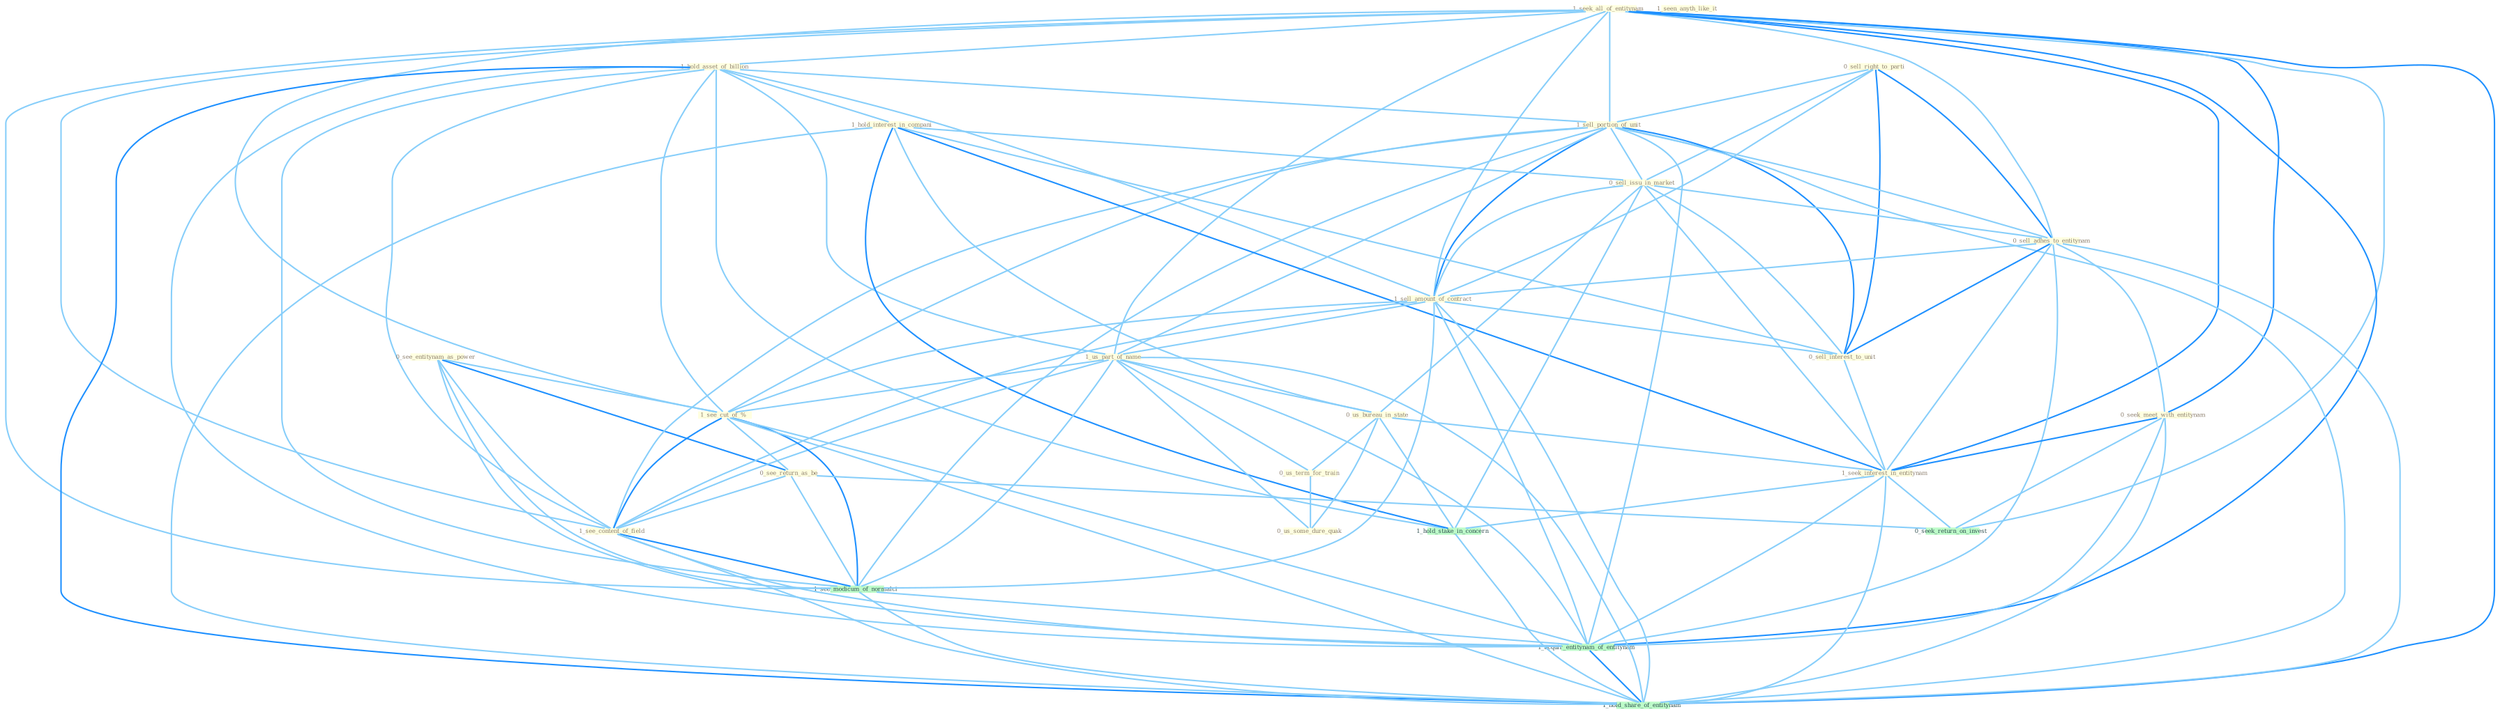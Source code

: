 Graph G{ 
    node
    [shape=polygon,style=filled,width=.5,height=.06,color="#BDFCC9",fixedsize=true,fontsize=4,
    fontcolor="#2f4f4f"];
    {node
    [color="#ffffe0", fontcolor="#8b7d6b"] "0_sell_right_to_parti " "1_seek_all_of_entitynam " "1_hold_asset_of_billion " "0_see_entitynam_as_power " "1_sell_portion_of_unit " "1_hold_interest_in_compani " "0_sell_issu_in_market " "0_sell_adhes_to_entitynam " "1_seen_anyth_like_it " "1_sell_amount_of_contract " "1_us_part_of_name " "1_see_cut_of_% " "0_sell_interest_to_unit " "0_us_bureau_in_state " "0_us_term_for_train " "0_seek_meet_with_entitynam " "0_see_return_as_be " "1_see_content_of_field " "0_us_some_dure_quak " "1_seek_interest_in_entitynam "}
{node [color="#fff0f5", fontcolor="#b22222"]}
edge [color="#B0E2FF"];

	"0_sell_right_to_parti " -- "1_sell_portion_of_unit " [w="1", color="#87cefa" ];
	"0_sell_right_to_parti " -- "0_sell_issu_in_market " [w="1", color="#87cefa" ];
	"0_sell_right_to_parti " -- "0_sell_adhes_to_entitynam " [w="2", color="#1e90ff" , len=0.8];
	"0_sell_right_to_parti " -- "1_sell_amount_of_contract " [w="1", color="#87cefa" ];
	"0_sell_right_to_parti " -- "0_sell_interest_to_unit " [w="2", color="#1e90ff" , len=0.8];
	"1_seek_all_of_entitynam " -- "1_hold_asset_of_billion " [w="1", color="#87cefa" ];
	"1_seek_all_of_entitynam " -- "1_sell_portion_of_unit " [w="1", color="#87cefa" ];
	"1_seek_all_of_entitynam " -- "0_sell_adhes_to_entitynam " [w="1", color="#87cefa" ];
	"1_seek_all_of_entitynam " -- "1_sell_amount_of_contract " [w="1", color="#87cefa" ];
	"1_seek_all_of_entitynam " -- "1_us_part_of_name " [w="1", color="#87cefa" ];
	"1_seek_all_of_entitynam " -- "1_see_cut_of_% " [w="1", color="#87cefa" ];
	"1_seek_all_of_entitynam " -- "0_seek_meet_with_entitynam " [w="2", color="#1e90ff" , len=0.8];
	"1_seek_all_of_entitynam " -- "1_see_content_of_field " [w="1", color="#87cefa" ];
	"1_seek_all_of_entitynam " -- "1_seek_interest_in_entitynam " [w="2", color="#1e90ff" , len=0.8];
	"1_seek_all_of_entitynam " -- "0_seek_return_on_invest " [w="1", color="#87cefa" ];
	"1_seek_all_of_entitynam " -- "1_see_modicum_of_normalci " [w="1", color="#87cefa" ];
	"1_seek_all_of_entitynam " -- "1_acquir_entitynam_of_entitynam " [w="2", color="#1e90ff" , len=0.8];
	"1_seek_all_of_entitynam " -- "1_hold_share_of_entitynam " [w="2", color="#1e90ff" , len=0.8];
	"1_hold_asset_of_billion " -- "1_sell_portion_of_unit " [w="1", color="#87cefa" ];
	"1_hold_asset_of_billion " -- "1_hold_interest_in_compani " [w="1", color="#87cefa" ];
	"1_hold_asset_of_billion " -- "1_sell_amount_of_contract " [w="1", color="#87cefa" ];
	"1_hold_asset_of_billion " -- "1_us_part_of_name " [w="1", color="#87cefa" ];
	"1_hold_asset_of_billion " -- "1_see_cut_of_% " [w="1", color="#87cefa" ];
	"1_hold_asset_of_billion " -- "1_see_content_of_field " [w="1", color="#87cefa" ];
	"1_hold_asset_of_billion " -- "1_hold_stake_in_concern " [w="1", color="#87cefa" ];
	"1_hold_asset_of_billion " -- "1_see_modicum_of_normalci " [w="1", color="#87cefa" ];
	"1_hold_asset_of_billion " -- "1_acquir_entitynam_of_entitynam " [w="1", color="#87cefa" ];
	"1_hold_asset_of_billion " -- "1_hold_share_of_entitynam " [w="2", color="#1e90ff" , len=0.8];
	"0_see_entitynam_as_power " -- "1_see_cut_of_% " [w="1", color="#87cefa" ];
	"0_see_entitynam_as_power " -- "0_see_return_as_be " [w="2", color="#1e90ff" , len=0.8];
	"0_see_entitynam_as_power " -- "1_see_content_of_field " [w="1", color="#87cefa" ];
	"0_see_entitynam_as_power " -- "1_see_modicum_of_normalci " [w="1", color="#87cefa" ];
	"0_see_entitynam_as_power " -- "1_acquir_entitynam_of_entitynam " [w="1", color="#87cefa" ];
	"1_sell_portion_of_unit " -- "0_sell_issu_in_market " [w="1", color="#87cefa" ];
	"1_sell_portion_of_unit " -- "0_sell_adhes_to_entitynam " [w="1", color="#87cefa" ];
	"1_sell_portion_of_unit " -- "1_sell_amount_of_contract " [w="2", color="#1e90ff" , len=0.8];
	"1_sell_portion_of_unit " -- "1_us_part_of_name " [w="1", color="#87cefa" ];
	"1_sell_portion_of_unit " -- "1_see_cut_of_% " [w="1", color="#87cefa" ];
	"1_sell_portion_of_unit " -- "0_sell_interest_to_unit " [w="2", color="#1e90ff" , len=0.8];
	"1_sell_portion_of_unit " -- "1_see_content_of_field " [w="1", color="#87cefa" ];
	"1_sell_portion_of_unit " -- "1_see_modicum_of_normalci " [w="1", color="#87cefa" ];
	"1_sell_portion_of_unit " -- "1_acquir_entitynam_of_entitynam " [w="1", color="#87cefa" ];
	"1_sell_portion_of_unit " -- "1_hold_share_of_entitynam " [w="1", color="#87cefa" ];
	"1_hold_interest_in_compani " -- "0_sell_issu_in_market " [w="1", color="#87cefa" ];
	"1_hold_interest_in_compani " -- "0_sell_interest_to_unit " [w="1", color="#87cefa" ];
	"1_hold_interest_in_compani " -- "0_us_bureau_in_state " [w="1", color="#87cefa" ];
	"1_hold_interest_in_compani " -- "1_seek_interest_in_entitynam " [w="2", color="#1e90ff" , len=0.8];
	"1_hold_interest_in_compani " -- "1_hold_stake_in_concern " [w="2", color="#1e90ff" , len=0.8];
	"1_hold_interest_in_compani " -- "1_hold_share_of_entitynam " [w="1", color="#87cefa" ];
	"0_sell_issu_in_market " -- "0_sell_adhes_to_entitynam " [w="1", color="#87cefa" ];
	"0_sell_issu_in_market " -- "1_sell_amount_of_contract " [w="1", color="#87cefa" ];
	"0_sell_issu_in_market " -- "0_sell_interest_to_unit " [w="1", color="#87cefa" ];
	"0_sell_issu_in_market " -- "0_us_bureau_in_state " [w="1", color="#87cefa" ];
	"0_sell_issu_in_market " -- "1_seek_interest_in_entitynam " [w="1", color="#87cefa" ];
	"0_sell_issu_in_market " -- "1_hold_stake_in_concern " [w="1", color="#87cefa" ];
	"0_sell_adhes_to_entitynam " -- "1_sell_amount_of_contract " [w="1", color="#87cefa" ];
	"0_sell_adhes_to_entitynam " -- "0_sell_interest_to_unit " [w="2", color="#1e90ff" , len=0.8];
	"0_sell_adhes_to_entitynam " -- "0_seek_meet_with_entitynam " [w="1", color="#87cefa" ];
	"0_sell_adhes_to_entitynam " -- "1_seek_interest_in_entitynam " [w="1", color="#87cefa" ];
	"0_sell_adhes_to_entitynam " -- "1_acquir_entitynam_of_entitynam " [w="1", color="#87cefa" ];
	"0_sell_adhes_to_entitynam " -- "1_hold_share_of_entitynam " [w="1", color="#87cefa" ];
	"1_sell_amount_of_contract " -- "1_us_part_of_name " [w="1", color="#87cefa" ];
	"1_sell_amount_of_contract " -- "1_see_cut_of_% " [w="1", color="#87cefa" ];
	"1_sell_amount_of_contract " -- "0_sell_interest_to_unit " [w="1", color="#87cefa" ];
	"1_sell_amount_of_contract " -- "1_see_content_of_field " [w="1", color="#87cefa" ];
	"1_sell_amount_of_contract " -- "1_see_modicum_of_normalci " [w="1", color="#87cefa" ];
	"1_sell_amount_of_contract " -- "1_acquir_entitynam_of_entitynam " [w="1", color="#87cefa" ];
	"1_sell_amount_of_contract " -- "1_hold_share_of_entitynam " [w="1", color="#87cefa" ];
	"1_us_part_of_name " -- "1_see_cut_of_% " [w="1", color="#87cefa" ];
	"1_us_part_of_name " -- "0_us_bureau_in_state " [w="1", color="#87cefa" ];
	"1_us_part_of_name " -- "0_us_term_for_train " [w="1", color="#87cefa" ];
	"1_us_part_of_name " -- "1_see_content_of_field " [w="1", color="#87cefa" ];
	"1_us_part_of_name " -- "0_us_some_dure_quak " [w="1", color="#87cefa" ];
	"1_us_part_of_name " -- "1_see_modicum_of_normalci " [w="1", color="#87cefa" ];
	"1_us_part_of_name " -- "1_acquir_entitynam_of_entitynam " [w="1", color="#87cefa" ];
	"1_us_part_of_name " -- "1_hold_share_of_entitynam " [w="1", color="#87cefa" ];
	"1_see_cut_of_% " -- "0_see_return_as_be " [w="1", color="#87cefa" ];
	"1_see_cut_of_% " -- "1_see_content_of_field " [w="2", color="#1e90ff" , len=0.8];
	"1_see_cut_of_% " -- "1_see_modicum_of_normalci " [w="2", color="#1e90ff" , len=0.8];
	"1_see_cut_of_% " -- "1_acquir_entitynam_of_entitynam " [w="1", color="#87cefa" ];
	"1_see_cut_of_% " -- "1_hold_share_of_entitynam " [w="1", color="#87cefa" ];
	"0_sell_interest_to_unit " -- "1_seek_interest_in_entitynam " [w="1", color="#87cefa" ];
	"0_us_bureau_in_state " -- "0_us_term_for_train " [w="1", color="#87cefa" ];
	"0_us_bureau_in_state " -- "0_us_some_dure_quak " [w="1", color="#87cefa" ];
	"0_us_bureau_in_state " -- "1_seek_interest_in_entitynam " [w="1", color="#87cefa" ];
	"0_us_bureau_in_state " -- "1_hold_stake_in_concern " [w="1", color="#87cefa" ];
	"0_us_term_for_train " -- "0_us_some_dure_quak " [w="1", color="#87cefa" ];
	"0_seek_meet_with_entitynam " -- "1_seek_interest_in_entitynam " [w="2", color="#1e90ff" , len=0.8];
	"0_seek_meet_with_entitynam " -- "0_seek_return_on_invest " [w="1", color="#87cefa" ];
	"0_seek_meet_with_entitynam " -- "1_acquir_entitynam_of_entitynam " [w="1", color="#87cefa" ];
	"0_seek_meet_with_entitynam " -- "1_hold_share_of_entitynam " [w="1", color="#87cefa" ];
	"0_see_return_as_be " -- "1_see_content_of_field " [w="1", color="#87cefa" ];
	"0_see_return_as_be " -- "0_seek_return_on_invest " [w="1", color="#87cefa" ];
	"0_see_return_as_be " -- "1_see_modicum_of_normalci " [w="1", color="#87cefa" ];
	"1_see_content_of_field " -- "1_see_modicum_of_normalci " [w="2", color="#1e90ff" , len=0.8];
	"1_see_content_of_field " -- "1_acquir_entitynam_of_entitynam " [w="1", color="#87cefa" ];
	"1_see_content_of_field " -- "1_hold_share_of_entitynam " [w="1", color="#87cefa" ];
	"1_seek_interest_in_entitynam " -- "1_hold_stake_in_concern " [w="1", color="#87cefa" ];
	"1_seek_interest_in_entitynam " -- "0_seek_return_on_invest " [w="1", color="#87cefa" ];
	"1_seek_interest_in_entitynam " -- "1_acquir_entitynam_of_entitynam " [w="1", color="#87cefa" ];
	"1_seek_interest_in_entitynam " -- "1_hold_share_of_entitynam " [w="1", color="#87cefa" ];
	"1_hold_stake_in_concern " -- "1_hold_share_of_entitynam " [w="1", color="#87cefa" ];
	"1_see_modicum_of_normalci " -- "1_acquir_entitynam_of_entitynam " [w="1", color="#87cefa" ];
	"1_see_modicum_of_normalci " -- "1_hold_share_of_entitynam " [w="1", color="#87cefa" ];
	"1_acquir_entitynam_of_entitynam " -- "1_hold_share_of_entitynam " [w="2", color="#1e90ff" , len=0.8];
}